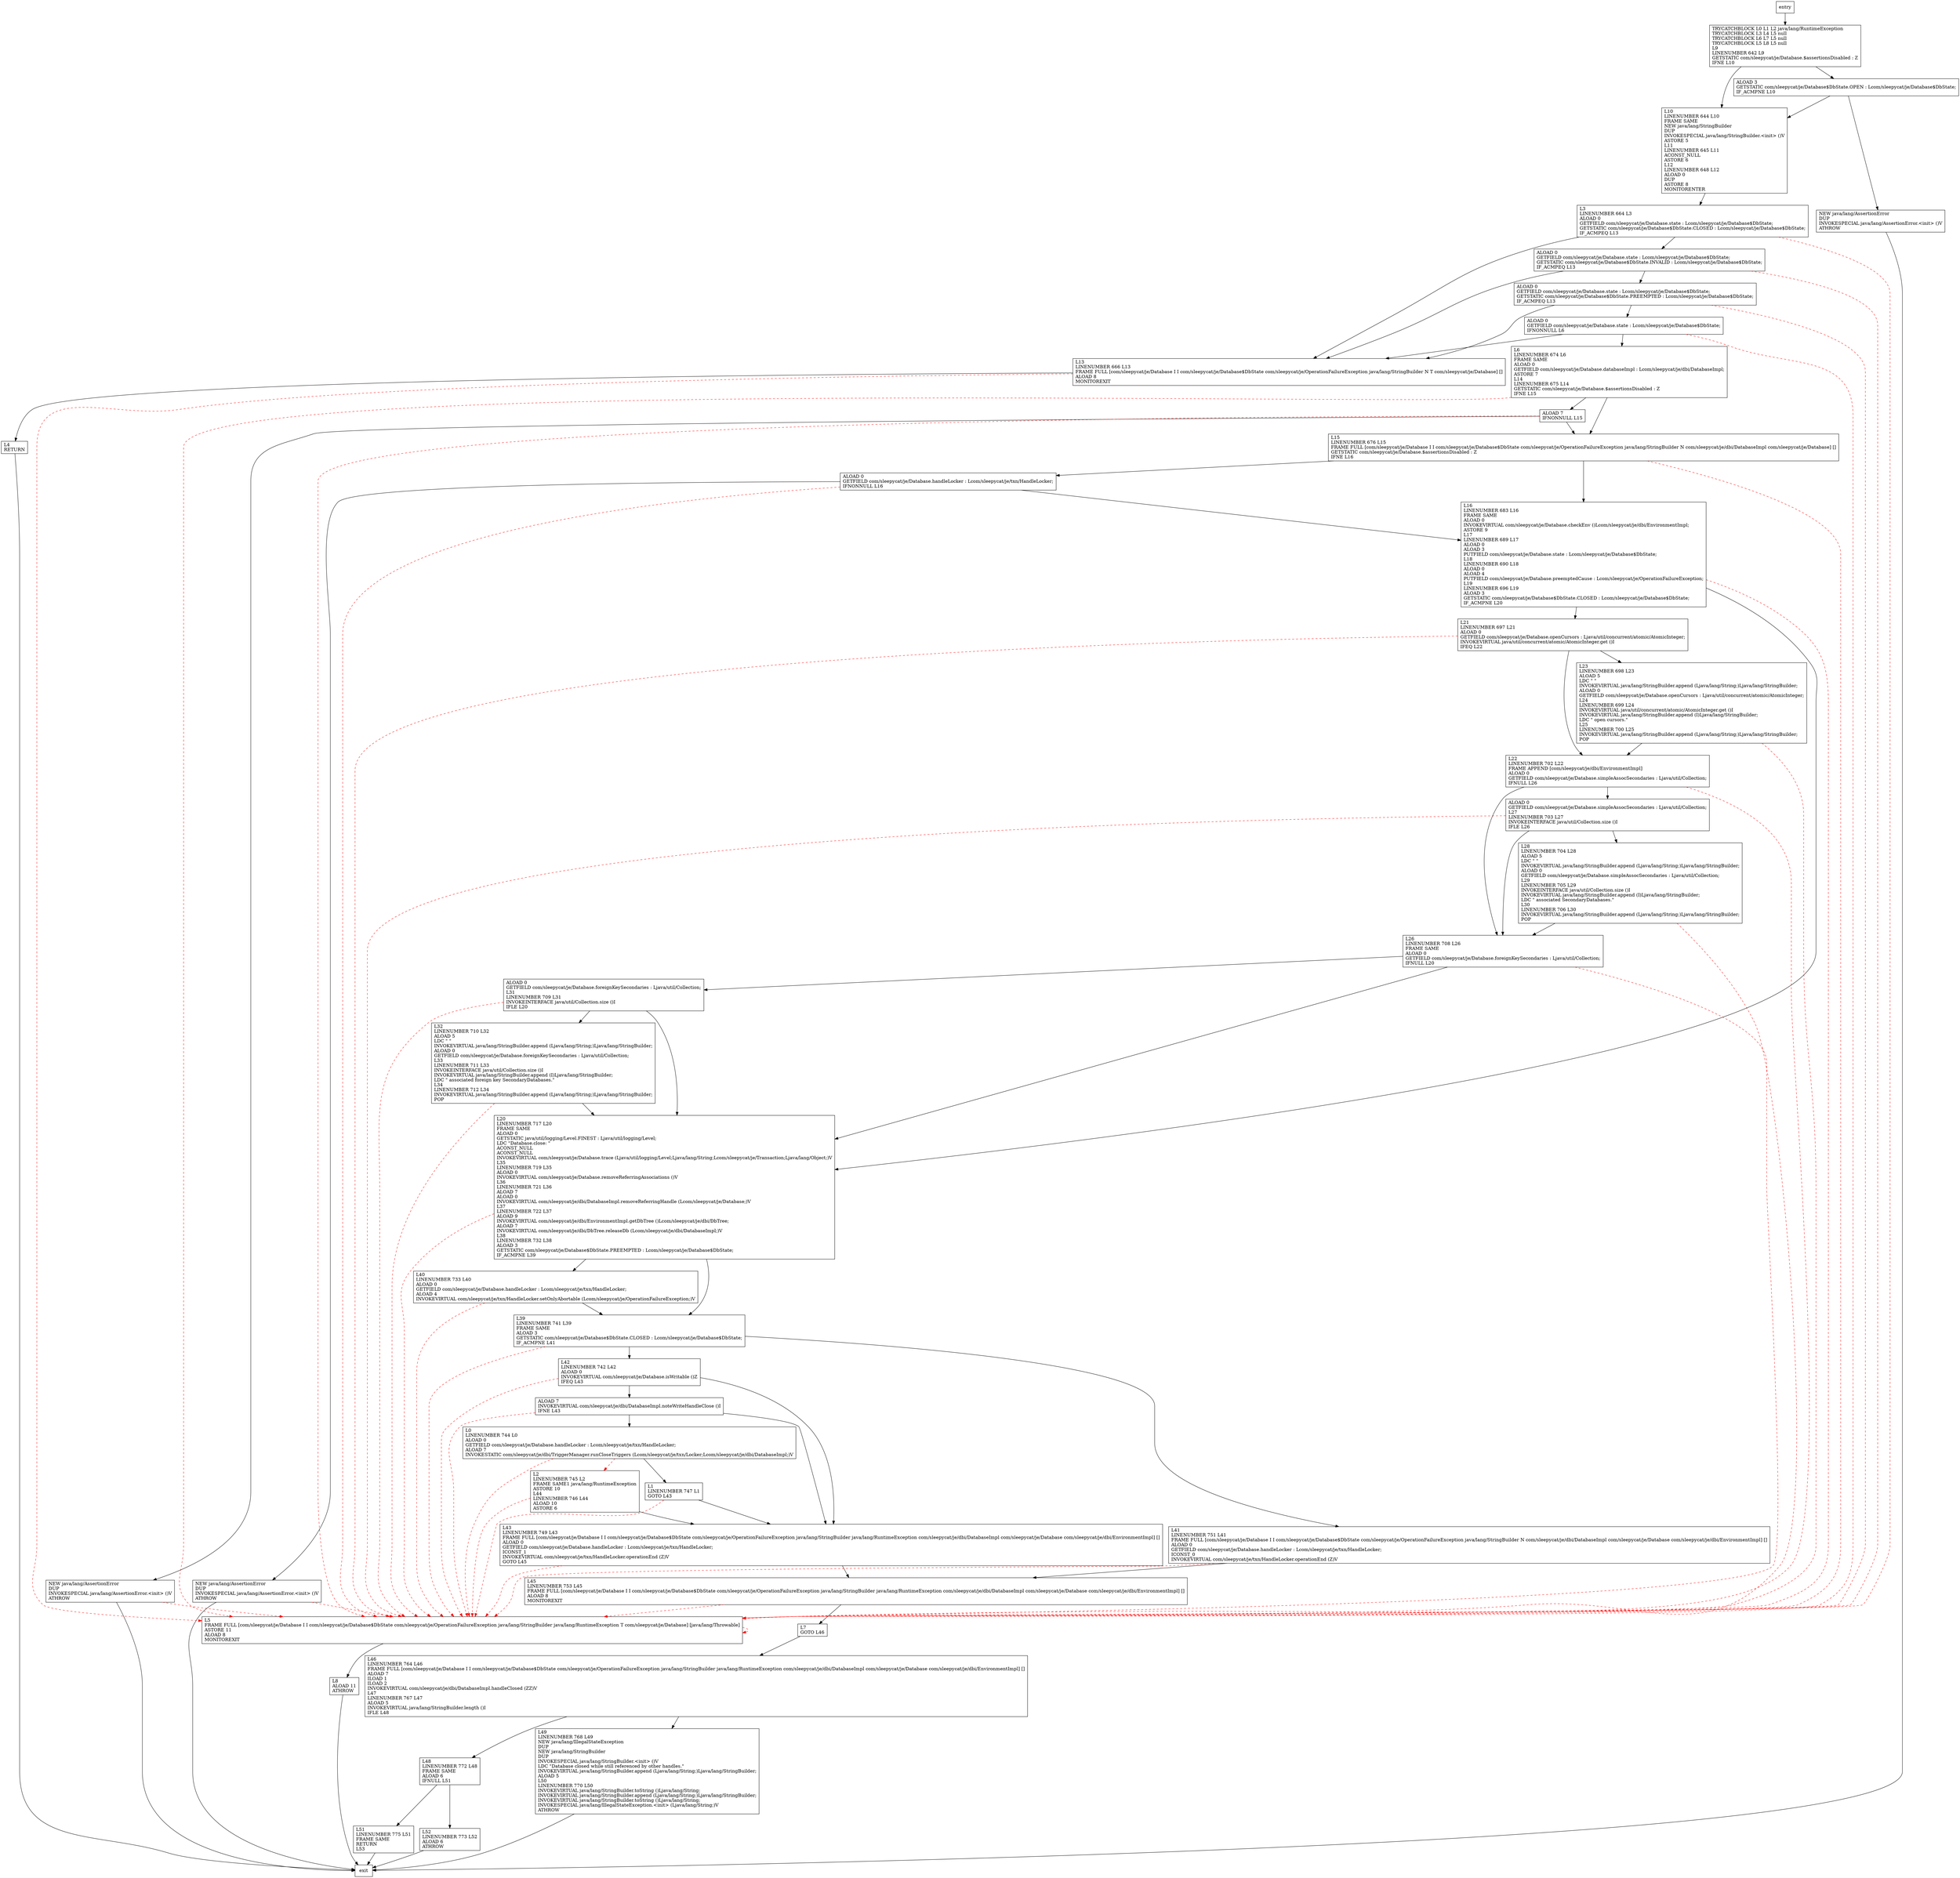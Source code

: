 digraph closeInternalWork {
node [shape=record];
470619248 [label="ALOAD 0\lGETFIELD com/sleepycat/je/Database.state : Lcom/sleepycat/je/Database$DbState;\lGETSTATIC com/sleepycat/je/Database$DbState.PREEMPTED : Lcom/sleepycat/je/Database$DbState;\lIF_ACMPEQ L13\l"];
628439291 [label="ALOAD 0\lGETFIELD com/sleepycat/je/Database.state : Lcom/sleepycat/je/Database$DbState;\lIFNONNULL L6\l"];
1998667992 [label="L16\lLINENUMBER 683 L16\lFRAME SAME\lALOAD 0\lINVOKEVIRTUAL com/sleepycat/je/Database.checkEnv ()Lcom/sleepycat/je/dbi/EnvironmentImpl;\lASTORE 9\lL17\lLINENUMBER 689 L17\lALOAD 0\lALOAD 3\lPUTFIELD com/sleepycat/je/Database.state : Lcom/sleepycat/je/Database$DbState;\lL18\lLINENUMBER 690 L18\lALOAD 0\lALOAD 4\lPUTFIELD com/sleepycat/je/Database.preemptedCause : Lcom/sleepycat/je/OperationFailureException;\lL19\lLINENUMBER 696 L19\lALOAD 3\lGETSTATIC com/sleepycat/je/Database$DbState.CLOSED : Lcom/sleepycat/je/Database$DbState;\lIF_ACMPNE L20\l"];
1723877725 [label="NEW java/lang/AssertionError\lDUP\lINVOKESPECIAL java/lang/AssertionError.\<init\> ()V\lATHROW\l"];
546008839 [label="ALOAD 0\lGETFIELD com/sleepycat/je/Database.simpleAssocSecondaries : Ljava/util/Collection;\lL27\lLINENUMBER 703 L27\lINVOKEINTERFACE java/util/Collection.size ()I\lIFLE L26\l"];
188112628 [label="NEW java/lang/AssertionError\lDUP\lINVOKESPECIAL java/lang/AssertionError.\<init\> ()V\lATHROW\l"];
922057463 [label="NEW java/lang/AssertionError\lDUP\lINVOKESPECIAL java/lang/AssertionError.\<init\> ()V\lATHROW\l"];
1999153649 [label="L51\lLINENUMBER 775 L51\lFRAME SAME\lRETURN\lL53\l"];
899270319 [label="L23\lLINENUMBER 698 L23\lALOAD 5\lLDC \" \"\lINVOKEVIRTUAL java/lang/StringBuilder.append (Ljava/lang/String;)Ljava/lang/StringBuilder;\lALOAD 0\lGETFIELD com/sleepycat/je/Database.openCursors : Ljava/util/concurrent/atomic/AtomicInteger;\lL24\lLINENUMBER 699 L24\lINVOKEVIRTUAL java/util/concurrent/atomic/AtomicInteger.get ()I\lINVOKEVIRTUAL java/lang/StringBuilder.append (I)Ljava/lang/StringBuilder;\lLDC \" open cursors.\"\lL25\lLINENUMBER 700 L25\lINVOKEVIRTUAL java/lang/StringBuilder.append (Ljava/lang/String;)Ljava/lang/StringBuilder;\lPOP\l"];
681979945 [label="L22\lLINENUMBER 702 L22\lFRAME APPEND [com/sleepycat/je/dbi/EnvironmentImpl]\lALOAD 0\lGETFIELD com/sleepycat/je/Database.simpleAssocSecondaries : Ljava/util/Collection;\lIFNULL L26\l"];
437881469 [label="L10\lLINENUMBER 644 L10\lFRAME SAME\lNEW java/lang/StringBuilder\lDUP\lINVOKESPECIAL java/lang/StringBuilder.\<init\> ()V\lASTORE 5\lL11\lLINENUMBER 645 L11\lACONST_NULL\lASTORE 6\lL12\lLINENUMBER 648 L12\lALOAD 0\lDUP\lASTORE 8\lMONITORENTER\l"];
2056127164 [label="L40\lLINENUMBER 733 L40\lALOAD 0\lGETFIELD com/sleepycat/je/Database.handleLocker : Lcom/sleepycat/je/txn/HandleLocker;\lALOAD 4\lINVOKEVIRTUAL com/sleepycat/je/txn/HandleLocker.setOnlyAbortable (Lcom/sleepycat/je/OperationFailureException;)V\l"];
1396281703 [label="L46\lLINENUMBER 764 L46\lFRAME FULL [com/sleepycat/je/Database I I com/sleepycat/je/Database$DbState com/sleepycat/je/OperationFailureException java/lang/StringBuilder java/lang/RuntimeException com/sleepycat/je/dbi/DatabaseImpl com/sleepycat/je/Database com/sleepycat/je/dbi/EnvironmentImpl] []\lALOAD 7\lILOAD 1\lILOAD 2\lINVOKEVIRTUAL com/sleepycat/je/dbi/DatabaseImpl.handleClosed (ZZ)V\lL47\lLINENUMBER 767 L47\lALOAD 5\lINVOKEVIRTUAL java/lang/StringBuilder.length ()I\lIFLE L48\l"];
2130150524 [label="L7\lGOTO L46\l"];
501100766 [label="L43\lLINENUMBER 749 L43\lFRAME FULL [com/sleepycat/je/Database I I com/sleepycat/je/Database$DbState com/sleepycat/je/OperationFailureException java/lang/StringBuilder java/lang/RuntimeException com/sleepycat/je/dbi/DatabaseImpl com/sleepycat/je/Database com/sleepycat/je/dbi/EnvironmentImpl] []\lALOAD 0\lGETFIELD com/sleepycat/je/Database.handleLocker : Lcom/sleepycat/je/txn/HandleLocker;\lICONST_1\lINVOKEVIRTUAL com/sleepycat/je/txn/HandleLocker.operationEnd (Z)V\lGOTO L45\l"];
1559124354 [label="L4\lRETURN\l"];
413814851 [label="L5\lFRAME FULL [com/sleepycat/je/Database I I com/sleepycat/je/Database$DbState com/sleepycat/je/OperationFailureException java/lang/StringBuilder java/lang/RuntimeException T com/sleepycat/je/Database] [java/lang/Throwable]\lASTORE 11\lALOAD 8\lMONITOREXIT\l"];
1220770031 [label="L20\lLINENUMBER 717 L20\lFRAME SAME\lALOAD 0\lGETSTATIC java/util/logging/Level.FINEST : Ljava/util/logging/Level;\lLDC \"Database.close: \"\lACONST_NULL\lACONST_NULL\lINVOKEVIRTUAL com/sleepycat/je/Database.trace (Ljava/util/logging/Level;Ljava/lang/String;Lcom/sleepycat/je/Transaction;Ljava/lang/Object;)V\lL35\lLINENUMBER 719 L35\lALOAD 0\lINVOKEVIRTUAL com/sleepycat/je/Database.removeReferringAssociations ()V\lL36\lLINENUMBER 721 L36\lALOAD 7\lALOAD 0\lINVOKEVIRTUAL com/sleepycat/je/dbi/DatabaseImpl.removeReferringHandle (Lcom/sleepycat/je/Database;)V\lL37\lLINENUMBER 722 L37\lALOAD 9\lINVOKEVIRTUAL com/sleepycat/je/dbi/EnvironmentImpl.getDbTree ()Lcom/sleepycat/je/dbi/DbTree;\lALOAD 7\lINVOKEVIRTUAL com/sleepycat/je/dbi/DbTree.releaseDb (Lcom/sleepycat/je/dbi/DatabaseImpl;)V\lL38\lLINENUMBER 732 L38\lALOAD 3\lGETSTATIC com/sleepycat/je/Database$DbState.PREEMPTED : Lcom/sleepycat/je/Database$DbState;\lIF_ACMPNE L39\l"];
767950993 [label="ALOAD 7\lIFNONNULL L15\l"];
1235281880 [label="ALOAD 3\lGETSTATIC com/sleepycat/je/Database$DbState.OPEN : Lcom/sleepycat/je/Database$DbState;\lIF_ACMPNE L10\l"];
147600944 [label="L0\lLINENUMBER 744 L0\lALOAD 0\lGETFIELD com/sleepycat/je/Database.handleLocker : Lcom/sleepycat/je/txn/HandleLocker;\lALOAD 7\lINVOKESTATIC com/sleepycat/je/dbi/TriggerManager.runCloseTriggers (Lcom/sleepycat/je/txn/Locker;Lcom/sleepycat/je/dbi/DatabaseImpl;)V\l"];
1753591002 [label="L52\lLINENUMBER 773 L52\lALOAD 6\lATHROW\l"];
1044386261 [label="L45\lLINENUMBER 753 L45\lFRAME FULL [com/sleepycat/je/Database I I com/sleepycat/je/Database$DbState com/sleepycat/je/OperationFailureException java/lang/StringBuilder java/lang/RuntimeException com/sleepycat/je/dbi/DatabaseImpl com/sleepycat/je/Database com/sleepycat/je/dbi/EnvironmentImpl] []\lALOAD 8\lMONITOREXIT\l"];
71409475 [label="ALOAD 0\lGETFIELD com/sleepycat/je/Database.state : Lcom/sleepycat/je/Database$DbState;\lGETSTATIC com/sleepycat/je/Database$DbState.INVALID : Lcom/sleepycat/je/Database$DbState;\lIF_ACMPEQ L13\l"];
1390262228 [label="L13\lLINENUMBER 666 L13\lFRAME FULL [com/sleepycat/je/Database I I com/sleepycat/je/Database$DbState com/sleepycat/je/OperationFailureException java/lang/StringBuilder N T com/sleepycat/je/Database] []\lALOAD 8\lMONITOREXIT\l"];
143352707 [label="L28\lLINENUMBER 704 L28\lALOAD 5\lLDC \" \"\lINVOKEVIRTUAL java/lang/StringBuilder.append (Ljava/lang/String;)Ljava/lang/StringBuilder;\lALOAD 0\lGETFIELD com/sleepycat/je/Database.simpleAssocSecondaries : Ljava/util/Collection;\lL29\lLINENUMBER 705 L29\lINVOKEINTERFACE java/util/Collection.size ()I\lINVOKEVIRTUAL java/lang/StringBuilder.append (I)Ljava/lang/StringBuilder;\lLDC \" associated SecondaryDatabases.\"\lL30\lLINENUMBER 706 L30\lINVOKEVIRTUAL java/lang/StringBuilder.append (Ljava/lang/String;)Ljava/lang/StringBuilder;\lPOP\l"];
701161749 [label="L39\lLINENUMBER 741 L39\lFRAME SAME\lALOAD 3\lGETSTATIC com/sleepycat/je/Database$DbState.CLOSED : Lcom/sleepycat/je/Database$DbState;\lIF_ACMPNE L41\l"];
1935437817 [label="L26\lLINENUMBER 708 L26\lFRAME SAME\lALOAD 0\lGETFIELD com/sleepycat/je/Database.foreignKeySecondaries : Ljava/util/Collection;\lIFNULL L20\l"];
524915810 [label="L6\lLINENUMBER 674 L6\lFRAME SAME\lALOAD 0\lGETFIELD com/sleepycat/je/Database.databaseImpl : Lcom/sleepycat/je/dbi/DatabaseImpl;\lASTORE 7\lL14\lLINENUMBER 675 L14\lGETSTATIC com/sleepycat/je/Database.$assertionsDisabled : Z\lIFNE L15\l"];
1057821470 [label="L49\lLINENUMBER 768 L49\lNEW java/lang/IllegalStateException\lDUP\lNEW java/lang/StringBuilder\lDUP\lINVOKESPECIAL java/lang/StringBuilder.\<init\> ()V\lLDC \"Database closed while still referenced by other handles.\"\lINVOKEVIRTUAL java/lang/StringBuilder.append (Ljava/lang/String;)Ljava/lang/StringBuilder;\lALOAD 5\lL50\lLINENUMBER 770 L50\lINVOKEVIRTUAL java/lang/StringBuilder.toString ()Ljava/lang/String;\lINVOKEVIRTUAL java/lang/StringBuilder.append (Ljava/lang/String;)Ljava/lang/StringBuilder;\lINVOKEVIRTUAL java/lang/StringBuilder.toString ()Ljava/lang/String;\lINVOKESPECIAL java/lang/IllegalStateException.\<init\> (Ljava/lang/String;)V\lATHROW\l"];
766206968 [label="TRYCATCHBLOCK L0 L1 L2 java/lang/RuntimeException\lTRYCATCHBLOCK L3 L4 L5 null\lTRYCATCHBLOCK L6 L7 L5 null\lTRYCATCHBLOCK L5 L8 L5 null\lL9\lLINENUMBER 642 L9\lGETSTATIC com/sleepycat/je/Database.$assertionsDisabled : Z\lIFNE L10\l"];
312111594 [label="L15\lLINENUMBER 676 L15\lFRAME FULL [com/sleepycat/je/Database I I com/sleepycat/je/Database$DbState com/sleepycat/je/OperationFailureException java/lang/StringBuilder N com/sleepycat/je/dbi/DatabaseImpl com/sleepycat/je/Database] []\lGETSTATIC com/sleepycat/je/Database.$assertionsDisabled : Z\lIFNE L16\l"];
1997959902 [label="L1\lLINENUMBER 747 L1\lGOTO L43\l"];
1790806965 [label="L32\lLINENUMBER 710 L32\lALOAD 5\lLDC \" \"\lINVOKEVIRTUAL java/lang/StringBuilder.append (Ljava/lang/String;)Ljava/lang/StringBuilder;\lALOAD 0\lGETFIELD com/sleepycat/je/Database.foreignKeySecondaries : Ljava/util/Collection;\lL33\lLINENUMBER 711 L33\lINVOKEINTERFACE java/util/Collection.size ()I\lINVOKEVIRTUAL java/lang/StringBuilder.append (I)Ljava/lang/StringBuilder;\lLDC \" associated foreign key SecondaryDatabases.\"\lL34\lLINENUMBER 712 L34\lINVOKEVIRTUAL java/lang/StringBuilder.append (Ljava/lang/String;)Ljava/lang/StringBuilder;\lPOP\l"];
391076713 [label="L42\lLINENUMBER 742 L42\lALOAD 0\lINVOKEVIRTUAL com/sleepycat/je/Database.isWritable ()Z\lIFEQ L43\l"];
905614523 [label="L3\lLINENUMBER 664 L3\lALOAD 0\lGETFIELD com/sleepycat/je/Database.state : Lcom/sleepycat/je/Database$DbState;\lGETSTATIC com/sleepycat/je/Database$DbState.CLOSED : Lcom/sleepycat/je/Database$DbState;\lIF_ACMPEQ L13\l"];
288697795 [label="ALOAD 0\lGETFIELD com/sleepycat/je/Database.foreignKeySecondaries : Ljava/util/Collection;\lL31\lLINENUMBER 709 L31\lINVOKEINTERFACE java/util/Collection.size ()I\lIFLE L20\l"];
1127779207 [label="L2\lLINENUMBER 745 L2\lFRAME SAME1 java/lang/RuntimeException\lASTORE 10\lL44\lLINENUMBER 746 L44\lALOAD 10\lASTORE 6\l"];
1385908181 [label="L21\lLINENUMBER 697 L21\lALOAD 0\lGETFIELD com/sleepycat/je/Database.openCursors : Ljava/util/concurrent/atomic/AtomicInteger;\lINVOKEVIRTUAL java/util/concurrent/atomic/AtomicInteger.get ()I\lIFEQ L22\l"];
287939290 [label="L41\lLINENUMBER 751 L41\lFRAME FULL [com/sleepycat/je/Database I I com/sleepycat/je/Database$DbState com/sleepycat/je/OperationFailureException java/lang/StringBuilder N com/sleepycat/je/dbi/DatabaseImpl com/sleepycat/je/Database com/sleepycat/je/dbi/EnvironmentImpl] []\lALOAD 0\lGETFIELD com/sleepycat/je/Database.handleLocker : Lcom/sleepycat/je/txn/HandleLocker;\lICONST_0\lINVOKEVIRTUAL com/sleepycat/je/txn/HandleLocker.operationEnd (Z)V\l"];
1358688361 [label="L8\lALOAD 11\lATHROW\l"];
1795032990 [label="ALOAD 0\lGETFIELD com/sleepycat/je/Database.handleLocker : Lcom/sleepycat/je/txn/HandleLocker;\lIFNONNULL L16\l"];
1238943654 [label="L48\lLINENUMBER 772 L48\lFRAME SAME\lALOAD 6\lIFNULL L51\l"];
1675798585 [label="ALOAD 7\lINVOKEVIRTUAL com/sleepycat/je/dbi/DatabaseImpl.noteWriteHandleClose ()I\lIFNE L43\l"];
entry;
exit;
470619248 -> 628439291
470619248 -> 1390262228
470619248 -> 413814851 [style=dashed, color=red]
628439291 -> 1390262228
628439291 -> 413814851 [style=dashed, color=red]
628439291 -> 524915810
1998667992 -> 1385908181
1998667992 -> 1220770031
1998667992 -> 413814851 [style=dashed, color=red]
1723877725 -> exit
1723877725 -> 413814851 [style=dashed, color=red]
546008839 -> 143352707
546008839 -> 1935437817
546008839 -> 413814851 [style=dashed, color=red]
188112628 -> exit
922057463 -> exit
922057463 -> 413814851 [style=dashed, color=red]
1999153649 -> exit
899270319 -> 681979945
899270319 -> 413814851 [style=dashed, color=red]
681979945 -> 546008839
681979945 -> 1935437817
681979945 -> 413814851 [style=dashed, color=red]
437881469 -> 905614523
2056127164 -> 701161749
2056127164 -> 413814851 [style=dashed, color=red]
1396281703 -> 1057821470
1396281703 -> 1238943654
2130150524 -> 1396281703
501100766 -> 1044386261
501100766 -> 413814851 [style=dashed, color=red]
1559124354 -> exit
413814851 -> 413814851 [style=dashed, color=red]
413814851 -> 1358688361
1220770031 -> 701161749
1220770031 -> 413814851 [style=dashed, color=red]
1220770031 -> 2056127164
767950993 -> 1723877725
767950993 -> 413814851 [style=dashed, color=red]
767950993 -> 312111594
1235281880 -> 188112628
1235281880 -> 437881469
147600944 -> 1127779207 [style=dashed, color=red]
147600944 -> 413814851 [style=dashed, color=red]
147600944 -> 1997959902
1753591002 -> exit
1044386261 -> 2130150524
1044386261 -> 413814851 [style=dashed, color=red]
71409475 -> 470619248
71409475 -> 1390262228
71409475 -> 413814851 [style=dashed, color=red]
1390262228 -> 1559124354
1390262228 -> 413814851 [style=dashed, color=red]
143352707 -> 1935437817
143352707 -> 413814851 [style=dashed, color=red]
701161749 -> 413814851 [style=dashed, color=red]
701161749 -> 287939290
701161749 -> 391076713
1935437817 -> 1220770031
1935437817 -> 413814851 [style=dashed, color=red]
1935437817 -> 288697795
524915810 -> 413814851 [style=dashed, color=red]
524915810 -> 767950993
524915810 -> 312111594
1057821470 -> exit
766206968 -> 1235281880
766206968 -> 437881469
312111594 -> 1998667992
312111594 -> 413814851 [style=dashed, color=red]
312111594 -> 1795032990
1997959902 -> 501100766
1997959902 -> 413814851 [style=dashed, color=red]
1790806965 -> 1220770031
1790806965 -> 413814851 [style=dashed, color=red]
391076713 -> 501100766
391076713 -> 413814851 [style=dashed, color=red]
391076713 -> 1675798585
905614523 -> 71409475
905614523 -> 1390262228
905614523 -> 413814851 [style=dashed, color=red]
288697795 -> 1220770031
288697795 -> 413814851 [style=dashed, color=red]
288697795 -> 1790806965
1127779207 -> 501100766
1127779207 -> 413814851 [style=dashed, color=red]
entry -> 766206968
1385908181 -> 899270319
1385908181 -> 681979945
1385908181 -> 413814851 [style=dashed, color=red]
287939290 -> 1044386261
287939290 -> 413814851 [style=dashed, color=red]
1358688361 -> exit
1795032990 -> 1998667992
1795032990 -> 922057463
1795032990 -> 413814851 [style=dashed, color=red]
1238943654 -> 1753591002
1238943654 -> 1999153649
1675798585 -> 501100766
1675798585 -> 413814851 [style=dashed, color=red]
1675798585 -> 147600944
}
